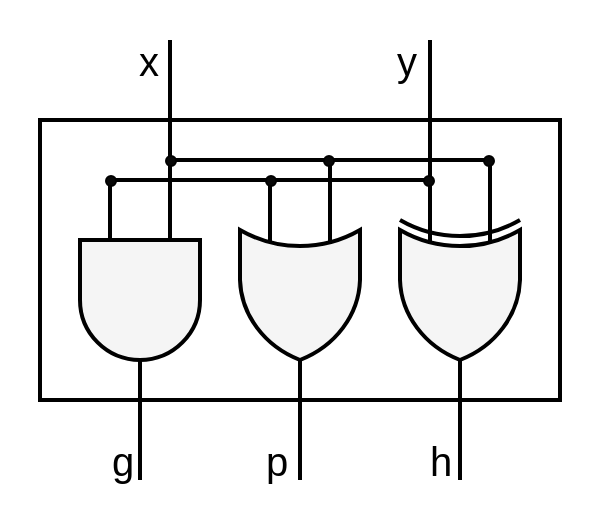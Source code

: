 <mxfile version="13.1.3">
    <diagram id="6hGFLwfOUW9BJ-s0fimq" name="Page-1">
        <mxGraphModel dx="388" dy="314" grid="1" gridSize="10" guides="1" tooltips="1" connect="1" arrows="1" fold="1" page="1" pageScale="1" pageWidth="827" pageHeight="1169" math="0" shadow="0">
            <root>
                <mxCell id="0"/>
                <mxCell id="1" parent="0"/>
                <mxCell id="35" value="" style="rounded=0;whiteSpace=wrap;html=1;strokeColor=none;fillColor=#FFFFFF;fontColor=#F5F5F5;" parent="1" vertex="1">
                    <mxGeometry x="220" y="240" width="300" height="260" as="geometry"/>
                </mxCell>
                <mxCell id="13" value="" style="rounded=0;whiteSpace=wrap;html=1;strokeColor=#000000;fillColor=none;strokeWidth=2;" parent="1" vertex="1">
                    <mxGeometry x="240" y="300" width="260" height="140" as="geometry"/>
                </mxCell>
                <mxCell id="27" style="edgeStyle=orthogonalEdgeStyle;rounded=0;orthogonalLoop=1;jettySize=auto;html=1;exitX=1;exitY=0.5;exitDx=0;exitDy=0;exitPerimeter=0;strokeColor=#000000;endArrow=none;endFill=0;strokeWidth=2;" parent="1" source="3" edge="1">
                    <mxGeometry relative="1" as="geometry">
                        <mxPoint x="290" y="480" as="targetPoint"/>
                    </mxGeometry>
                </mxCell>
                <mxCell id="3" value="" style="verticalLabelPosition=bottom;shadow=0;dashed=0;align=center;html=1;verticalAlign=top;shape=mxgraph.electrical.logic_gates.logic_gate;operation=and;rotation=90;strokeColor=#000000;fillColor=#f5f5f5;fontColor=#333333;strokeWidth=2;" parent="1" vertex="1">
                    <mxGeometry x="240" y="360" width="100" height="60" as="geometry"/>
                </mxCell>
                <mxCell id="28" style="edgeStyle=orthogonalEdgeStyle;rounded=0;orthogonalLoop=1;jettySize=auto;html=1;exitX=1;exitY=0.5;exitDx=0;exitDy=0;exitPerimeter=0;endArrow=none;endFill=0;strokeColor=#000000;strokeWidth=2;" parent="1" source="5" edge="1">
                    <mxGeometry relative="1" as="geometry">
                        <mxPoint x="370" y="480" as="targetPoint"/>
                    </mxGeometry>
                </mxCell>
                <mxCell id="5" value="" style="verticalLabelPosition=bottom;shadow=0;dashed=0;align=center;html=1;verticalAlign=top;shape=mxgraph.electrical.logic_gates.logic_gate;operation=or;rotation=90;strokeColor=#000000;fillColor=#f5f5f5;fontColor=#333333;strokeWidth=2;" parent="1" vertex="1">
                    <mxGeometry x="320" y="360" width="100" height="60" as="geometry"/>
                </mxCell>
                <mxCell id="29" style="edgeStyle=orthogonalEdgeStyle;rounded=0;orthogonalLoop=1;jettySize=auto;html=1;exitX=1;exitY=0.5;exitDx=0;exitDy=0;exitPerimeter=0;endArrow=none;endFill=0;strokeColor=#000000;strokeWidth=2;" parent="1" source="6" edge="1">
                    <mxGeometry relative="1" as="geometry">
                        <mxPoint x="450" y="480" as="targetPoint"/>
                    </mxGeometry>
                </mxCell>
                <mxCell id="6" value="" style="verticalLabelPosition=bottom;shadow=0;dashed=0;align=center;html=1;verticalAlign=top;shape=mxgraph.electrical.logic_gates.logic_gate;operation=xor;rotation=90;strokeColor=#000000;fillColor=#f5f5f5;fontColor=#333333;strokeWidth=2;" parent="1" vertex="1">
                    <mxGeometry x="400" y="360" width="100" height="60" as="geometry"/>
                </mxCell>
                <mxCell id="7" value="" style="endArrow=none;html=1;strokeColor=#000000;strokeWidth=2;" parent="1" edge="1">
                    <mxGeometry width="50" height="50" relative="1" as="geometry">
                        <mxPoint x="305" y="260" as="sourcePoint"/>
                        <mxPoint x="305" y="320" as="targetPoint"/>
                    </mxGeometry>
                </mxCell>
                <mxCell id="8" value="" style="endArrow=none;html=1;strokeColor=#000000;strokeWidth=2;" parent="1" edge="1">
                    <mxGeometry width="50" height="50" relative="1" as="geometry">
                        <mxPoint x="435" y="260" as="sourcePoint"/>
                        <mxPoint x="435" y="330" as="targetPoint"/>
                    </mxGeometry>
                </mxCell>
                <mxCell id="9" value="" style="endArrow=none;html=1;entryX=0;entryY=0.75;entryDx=0;entryDy=0;entryPerimeter=0;strokeColor=#000000;rounded=0;exitX=0;exitY=0.75;exitDx=0;exitDy=0;exitPerimeter=0;strokeWidth=2;" parent="1" source="5" target="6" edge="1">
                    <mxGeometry width="50" height="50" relative="1" as="geometry">
                        <mxPoint x="360" y="290" as="sourcePoint"/>
                        <mxPoint x="305" y="270" as="targetPoint"/>
                        <Array as="points">
                            <mxPoint x="355" y="330"/>
                            <mxPoint x="435" y="330"/>
                        </Array>
                    </mxGeometry>
                </mxCell>
                <mxCell id="10" value="" style="endArrow=none;html=1;strokeColor=#000000;exitX=0;exitY=0.75;exitDx=0;exitDy=0;exitPerimeter=0;rounded=0;strokeWidth=2;" parent="1" source="3" edge="1">
                    <mxGeometry width="50" height="50" relative="1" as="geometry">
                        <mxPoint x="270" y="340" as="sourcePoint"/>
                        <mxPoint x="355" y="330" as="targetPoint"/>
                        <Array as="points">
                            <mxPoint x="275" y="330"/>
                        </Array>
                    </mxGeometry>
                </mxCell>
                <mxCell id="11" value="" style="endArrow=none;html=1;entryX=0;entryY=0.25;entryDx=0;entryDy=0;entryPerimeter=0;strokeColor=#000000;rounded=0;exitX=0;exitY=0.25;exitDx=0;exitDy=0;exitPerimeter=0;strokeWidth=2;" parent="1" source="5" target="6" edge="1">
                    <mxGeometry width="50" height="50" relative="1" as="geometry">
                        <mxPoint x="385" y="332" as="sourcePoint"/>
                        <mxPoint x="465" y="332" as="targetPoint"/>
                        <Array as="points">
                            <mxPoint x="385" y="320"/>
                            <mxPoint x="465" y="320"/>
                        </Array>
                    </mxGeometry>
                </mxCell>
                <mxCell id="12" value="" style="endArrow=none;html=1;strokeColor=#000000;exitX=0;exitY=0.25;exitDx=0;exitDy=0;exitPerimeter=0;rounded=0;strokeWidth=2;" parent="1" source="3" edge="1">
                    <mxGeometry width="50" height="50" relative="1" as="geometry">
                        <mxPoint x="305" y="332" as="sourcePoint"/>
                        <mxPoint x="385" y="320" as="targetPoint"/>
                        <Array as="points">
                            <mxPoint x="305" y="320"/>
                        </Array>
                    </mxGeometry>
                </mxCell>
                <mxCell id="15" value="" style="ellipse;whiteSpace=wrap;html=1;aspect=fixed;strokeColor=#000000;fillColor=#080808;" parent="1" vertex="1">
                    <mxGeometry x="273" y="328" width="5" height="5" as="geometry"/>
                </mxCell>
                <mxCell id="17" value="" style="ellipse;whiteSpace=wrap;html=1;aspect=fixed;strokeColor=#000000;fillColor=#080808;" parent="1" vertex="1">
                    <mxGeometry x="303" y="318" width="5" height="5" as="geometry"/>
                </mxCell>
                <mxCell id="18" value="" style="ellipse;whiteSpace=wrap;html=1;aspect=fixed;strokeColor=#000000;fillColor=#080808;" parent="1" vertex="1">
                    <mxGeometry x="462" y="318" width="5" height="5" as="geometry"/>
                </mxCell>
                <mxCell id="19" value="" style="ellipse;whiteSpace=wrap;html=1;aspect=fixed;strokeColor=#000000;fillColor=#080808;" parent="1" vertex="1">
                    <mxGeometry x="382" y="318" width="5" height="5" as="geometry"/>
                </mxCell>
                <mxCell id="24" value="" style="ellipse;whiteSpace=wrap;html=1;aspect=fixed;strokeColor=#000000;fillColor=#080808;" parent="1" vertex="1">
                    <mxGeometry x="353" y="328" width="5" height="5" as="geometry"/>
                </mxCell>
                <mxCell id="25" value="" style="ellipse;whiteSpace=wrap;html=1;aspect=fixed;strokeColor=#000000;fillColor=#080808;" parent="1" vertex="1">
                    <mxGeometry x="432" y="328" width="5" height="5" as="geometry"/>
                </mxCell>
                <mxCell id="30" value="x" style="text;html=1;strokeColor=none;fillColor=none;align=center;verticalAlign=middle;whiteSpace=wrap;rounded=0;fontColor=#000000;fontSize=20;" parent="1" vertex="1">
                    <mxGeometry x="286" y="260" width="17" height="20" as="geometry"/>
                </mxCell>
                <mxCell id="31" value="y" style="text;html=1;strokeColor=none;fillColor=none;align=center;verticalAlign=middle;whiteSpace=wrap;rounded=0;fontColor=#000000;fontSize=20;" parent="1" vertex="1">
                    <mxGeometry x="415" y="260" width="17" height="20" as="geometry"/>
                </mxCell>
                <mxCell id="32" value="h" style="text;html=1;strokeColor=none;fillColor=none;align=center;verticalAlign=middle;whiteSpace=wrap;rounded=0;fontColor=#000000;fontSize=20;" parent="1" vertex="1">
                    <mxGeometry x="432" y="460" width="17" height="20" as="geometry"/>
                </mxCell>
                <mxCell id="33" value="p" style="text;html=1;strokeColor=none;fillColor=none;align=center;verticalAlign=middle;whiteSpace=wrap;rounded=0;fontColor=#000000;fontSize=20;" parent="1" vertex="1">
                    <mxGeometry x="350" y="460" width="17" height="20" as="geometry"/>
                </mxCell>
                <mxCell id="34" value="g" style="text;html=1;strokeColor=none;fillColor=none;align=center;verticalAlign=middle;whiteSpace=wrap;rounded=0;fontColor=#000000;fontSize=20;" parent="1" vertex="1">
                    <mxGeometry x="273" y="460" width="17" height="20" as="geometry"/>
                </mxCell>
            </root>
        </mxGraphModel>
    </diagram>
</mxfile>
